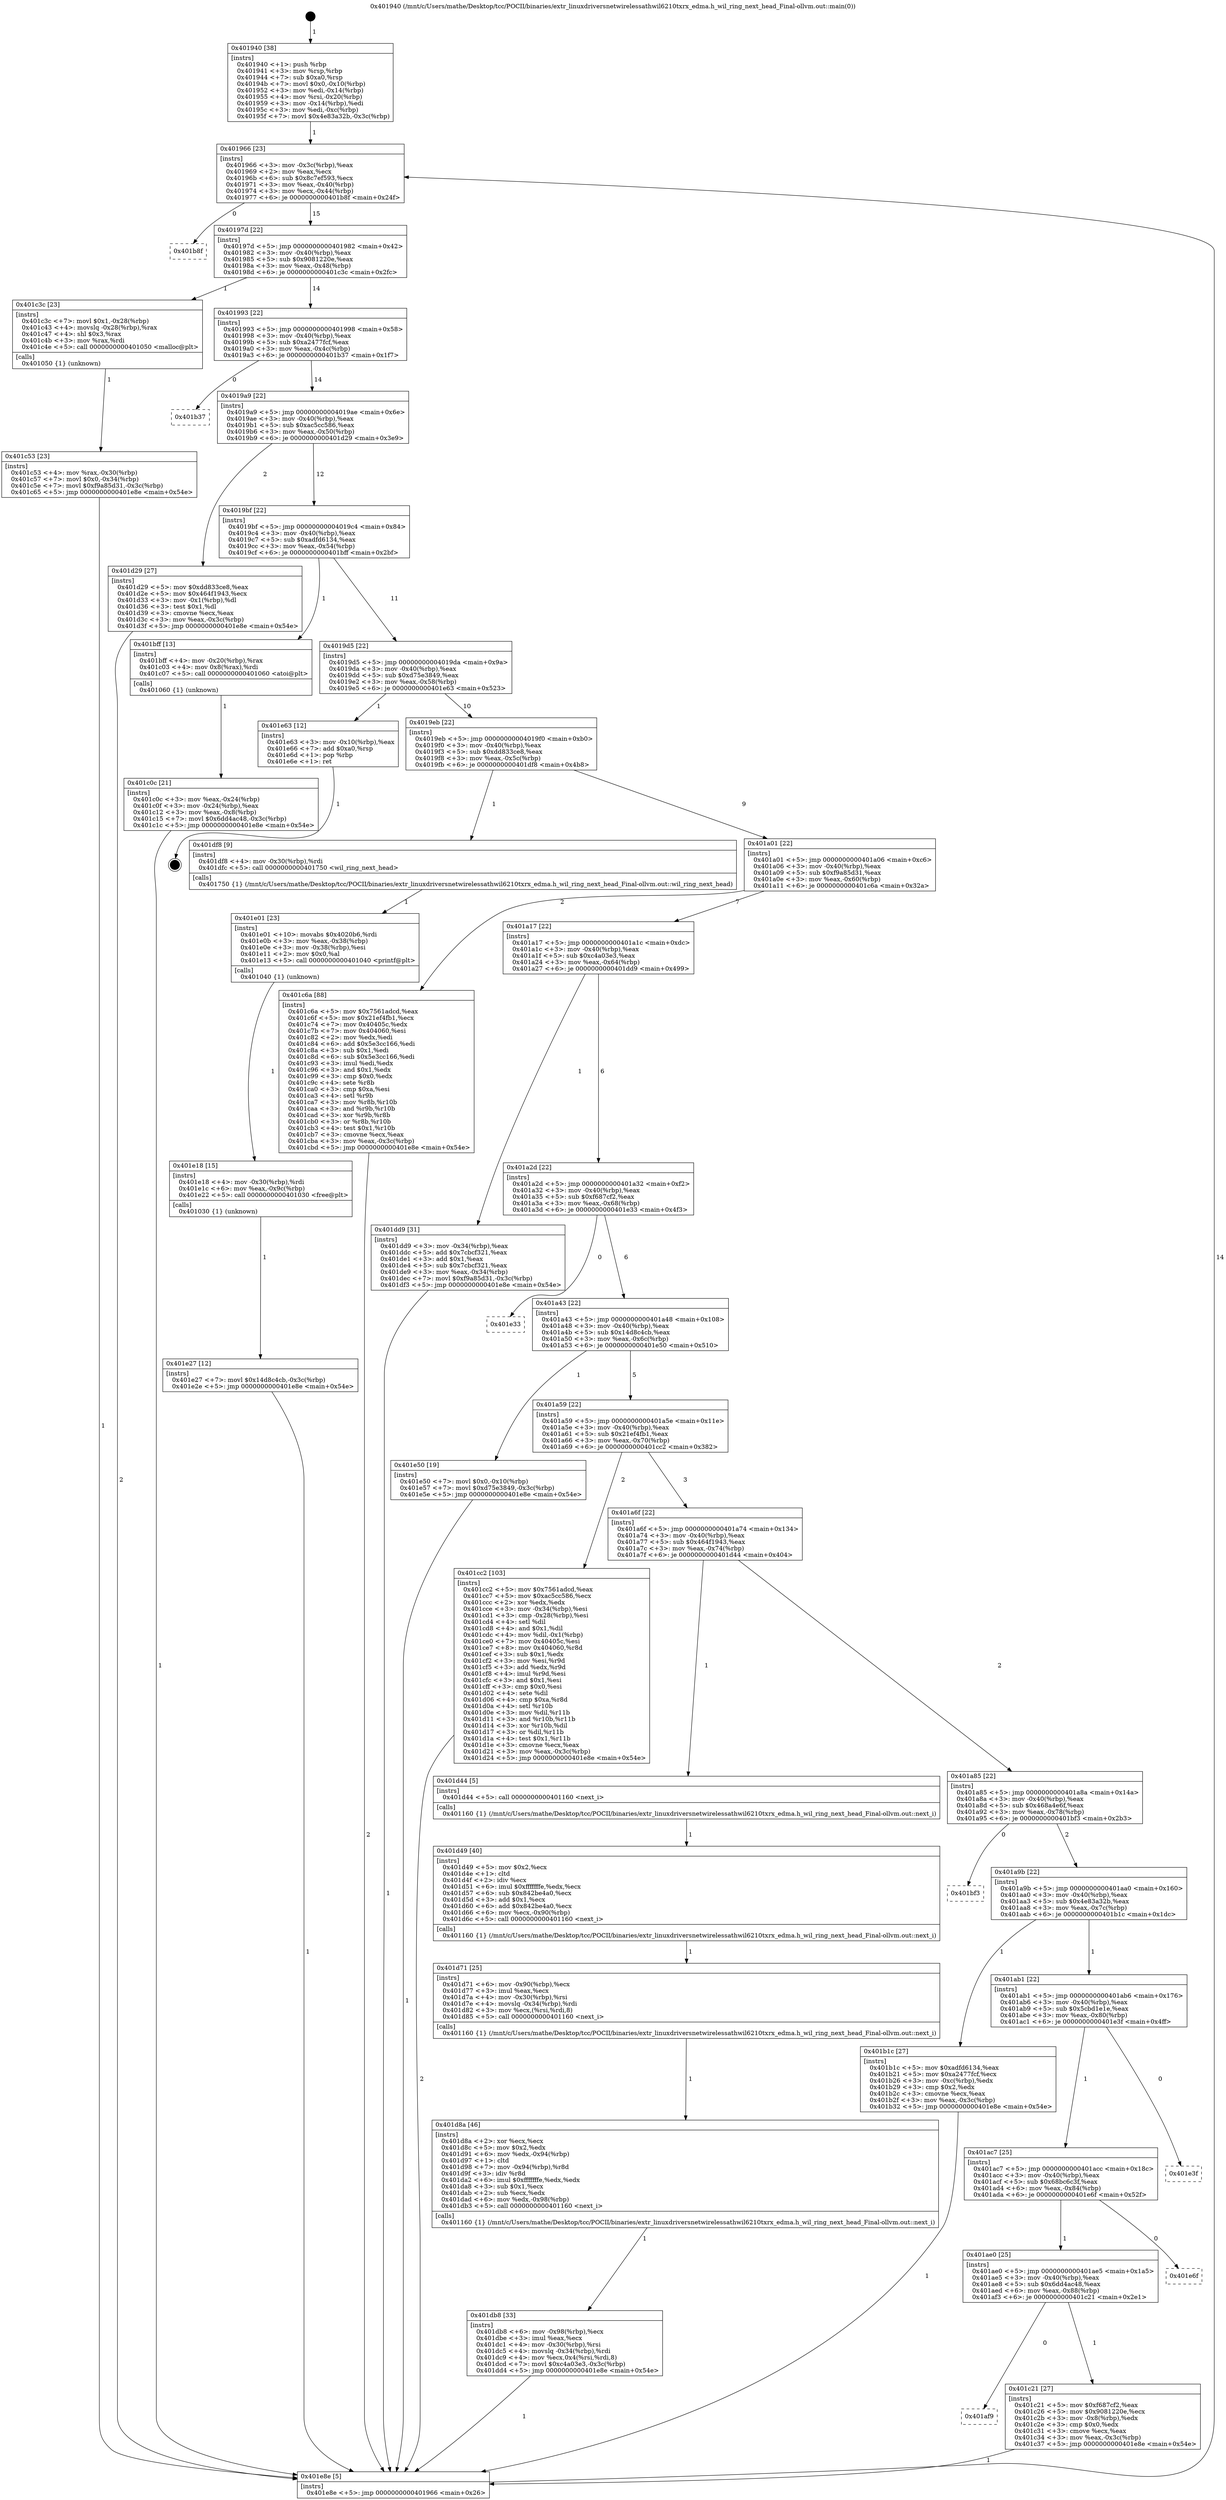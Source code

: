 digraph "0x401940" {
  label = "0x401940 (/mnt/c/Users/mathe/Desktop/tcc/POCII/binaries/extr_linuxdriversnetwirelessathwil6210txrx_edma.h_wil_ring_next_head_Final-ollvm.out::main(0))"
  labelloc = "t"
  node[shape=record]

  Entry [label="",width=0.3,height=0.3,shape=circle,fillcolor=black,style=filled]
  "0x401966" [label="{
     0x401966 [23]\l
     | [instrs]\l
     &nbsp;&nbsp;0x401966 \<+3\>: mov -0x3c(%rbp),%eax\l
     &nbsp;&nbsp;0x401969 \<+2\>: mov %eax,%ecx\l
     &nbsp;&nbsp;0x40196b \<+6\>: sub $0x8c7ef593,%ecx\l
     &nbsp;&nbsp;0x401971 \<+3\>: mov %eax,-0x40(%rbp)\l
     &nbsp;&nbsp;0x401974 \<+3\>: mov %ecx,-0x44(%rbp)\l
     &nbsp;&nbsp;0x401977 \<+6\>: je 0000000000401b8f \<main+0x24f\>\l
  }"]
  "0x401b8f" [label="{
     0x401b8f\l
  }", style=dashed]
  "0x40197d" [label="{
     0x40197d [22]\l
     | [instrs]\l
     &nbsp;&nbsp;0x40197d \<+5\>: jmp 0000000000401982 \<main+0x42\>\l
     &nbsp;&nbsp;0x401982 \<+3\>: mov -0x40(%rbp),%eax\l
     &nbsp;&nbsp;0x401985 \<+5\>: sub $0x9081220e,%eax\l
     &nbsp;&nbsp;0x40198a \<+3\>: mov %eax,-0x48(%rbp)\l
     &nbsp;&nbsp;0x40198d \<+6\>: je 0000000000401c3c \<main+0x2fc\>\l
  }"]
  Exit [label="",width=0.3,height=0.3,shape=circle,fillcolor=black,style=filled,peripheries=2]
  "0x401c3c" [label="{
     0x401c3c [23]\l
     | [instrs]\l
     &nbsp;&nbsp;0x401c3c \<+7\>: movl $0x1,-0x28(%rbp)\l
     &nbsp;&nbsp;0x401c43 \<+4\>: movslq -0x28(%rbp),%rax\l
     &nbsp;&nbsp;0x401c47 \<+4\>: shl $0x3,%rax\l
     &nbsp;&nbsp;0x401c4b \<+3\>: mov %rax,%rdi\l
     &nbsp;&nbsp;0x401c4e \<+5\>: call 0000000000401050 \<malloc@plt\>\l
     | [calls]\l
     &nbsp;&nbsp;0x401050 \{1\} (unknown)\l
  }"]
  "0x401993" [label="{
     0x401993 [22]\l
     | [instrs]\l
     &nbsp;&nbsp;0x401993 \<+5\>: jmp 0000000000401998 \<main+0x58\>\l
     &nbsp;&nbsp;0x401998 \<+3\>: mov -0x40(%rbp),%eax\l
     &nbsp;&nbsp;0x40199b \<+5\>: sub $0xa2477fcf,%eax\l
     &nbsp;&nbsp;0x4019a0 \<+3\>: mov %eax,-0x4c(%rbp)\l
     &nbsp;&nbsp;0x4019a3 \<+6\>: je 0000000000401b37 \<main+0x1f7\>\l
  }"]
  "0x401e27" [label="{
     0x401e27 [12]\l
     | [instrs]\l
     &nbsp;&nbsp;0x401e27 \<+7\>: movl $0x14d8c4cb,-0x3c(%rbp)\l
     &nbsp;&nbsp;0x401e2e \<+5\>: jmp 0000000000401e8e \<main+0x54e\>\l
  }"]
  "0x401b37" [label="{
     0x401b37\l
  }", style=dashed]
  "0x4019a9" [label="{
     0x4019a9 [22]\l
     | [instrs]\l
     &nbsp;&nbsp;0x4019a9 \<+5\>: jmp 00000000004019ae \<main+0x6e\>\l
     &nbsp;&nbsp;0x4019ae \<+3\>: mov -0x40(%rbp),%eax\l
     &nbsp;&nbsp;0x4019b1 \<+5\>: sub $0xac5cc586,%eax\l
     &nbsp;&nbsp;0x4019b6 \<+3\>: mov %eax,-0x50(%rbp)\l
     &nbsp;&nbsp;0x4019b9 \<+6\>: je 0000000000401d29 \<main+0x3e9\>\l
  }"]
  "0x401e18" [label="{
     0x401e18 [15]\l
     | [instrs]\l
     &nbsp;&nbsp;0x401e18 \<+4\>: mov -0x30(%rbp),%rdi\l
     &nbsp;&nbsp;0x401e1c \<+6\>: mov %eax,-0x9c(%rbp)\l
     &nbsp;&nbsp;0x401e22 \<+5\>: call 0000000000401030 \<free@plt\>\l
     | [calls]\l
     &nbsp;&nbsp;0x401030 \{1\} (unknown)\l
  }"]
  "0x401d29" [label="{
     0x401d29 [27]\l
     | [instrs]\l
     &nbsp;&nbsp;0x401d29 \<+5\>: mov $0xdd833ce8,%eax\l
     &nbsp;&nbsp;0x401d2e \<+5\>: mov $0x464f1943,%ecx\l
     &nbsp;&nbsp;0x401d33 \<+3\>: mov -0x1(%rbp),%dl\l
     &nbsp;&nbsp;0x401d36 \<+3\>: test $0x1,%dl\l
     &nbsp;&nbsp;0x401d39 \<+3\>: cmovne %ecx,%eax\l
     &nbsp;&nbsp;0x401d3c \<+3\>: mov %eax,-0x3c(%rbp)\l
     &nbsp;&nbsp;0x401d3f \<+5\>: jmp 0000000000401e8e \<main+0x54e\>\l
  }"]
  "0x4019bf" [label="{
     0x4019bf [22]\l
     | [instrs]\l
     &nbsp;&nbsp;0x4019bf \<+5\>: jmp 00000000004019c4 \<main+0x84\>\l
     &nbsp;&nbsp;0x4019c4 \<+3\>: mov -0x40(%rbp),%eax\l
     &nbsp;&nbsp;0x4019c7 \<+5\>: sub $0xadfd6134,%eax\l
     &nbsp;&nbsp;0x4019cc \<+3\>: mov %eax,-0x54(%rbp)\l
     &nbsp;&nbsp;0x4019cf \<+6\>: je 0000000000401bff \<main+0x2bf\>\l
  }"]
  "0x401e01" [label="{
     0x401e01 [23]\l
     | [instrs]\l
     &nbsp;&nbsp;0x401e01 \<+10\>: movabs $0x4020b6,%rdi\l
     &nbsp;&nbsp;0x401e0b \<+3\>: mov %eax,-0x38(%rbp)\l
     &nbsp;&nbsp;0x401e0e \<+3\>: mov -0x38(%rbp),%esi\l
     &nbsp;&nbsp;0x401e11 \<+2\>: mov $0x0,%al\l
     &nbsp;&nbsp;0x401e13 \<+5\>: call 0000000000401040 \<printf@plt\>\l
     | [calls]\l
     &nbsp;&nbsp;0x401040 \{1\} (unknown)\l
  }"]
  "0x401bff" [label="{
     0x401bff [13]\l
     | [instrs]\l
     &nbsp;&nbsp;0x401bff \<+4\>: mov -0x20(%rbp),%rax\l
     &nbsp;&nbsp;0x401c03 \<+4\>: mov 0x8(%rax),%rdi\l
     &nbsp;&nbsp;0x401c07 \<+5\>: call 0000000000401060 \<atoi@plt\>\l
     | [calls]\l
     &nbsp;&nbsp;0x401060 \{1\} (unknown)\l
  }"]
  "0x4019d5" [label="{
     0x4019d5 [22]\l
     | [instrs]\l
     &nbsp;&nbsp;0x4019d5 \<+5\>: jmp 00000000004019da \<main+0x9a\>\l
     &nbsp;&nbsp;0x4019da \<+3\>: mov -0x40(%rbp),%eax\l
     &nbsp;&nbsp;0x4019dd \<+5\>: sub $0xd75e3849,%eax\l
     &nbsp;&nbsp;0x4019e2 \<+3\>: mov %eax,-0x58(%rbp)\l
     &nbsp;&nbsp;0x4019e5 \<+6\>: je 0000000000401e63 \<main+0x523\>\l
  }"]
  "0x401db8" [label="{
     0x401db8 [33]\l
     | [instrs]\l
     &nbsp;&nbsp;0x401db8 \<+6\>: mov -0x98(%rbp),%ecx\l
     &nbsp;&nbsp;0x401dbe \<+3\>: imul %eax,%ecx\l
     &nbsp;&nbsp;0x401dc1 \<+4\>: mov -0x30(%rbp),%rsi\l
     &nbsp;&nbsp;0x401dc5 \<+4\>: movslq -0x34(%rbp),%rdi\l
     &nbsp;&nbsp;0x401dc9 \<+4\>: mov %ecx,0x4(%rsi,%rdi,8)\l
     &nbsp;&nbsp;0x401dcd \<+7\>: movl $0xc4a03e3,-0x3c(%rbp)\l
     &nbsp;&nbsp;0x401dd4 \<+5\>: jmp 0000000000401e8e \<main+0x54e\>\l
  }"]
  "0x401e63" [label="{
     0x401e63 [12]\l
     | [instrs]\l
     &nbsp;&nbsp;0x401e63 \<+3\>: mov -0x10(%rbp),%eax\l
     &nbsp;&nbsp;0x401e66 \<+7\>: add $0xa0,%rsp\l
     &nbsp;&nbsp;0x401e6d \<+1\>: pop %rbp\l
     &nbsp;&nbsp;0x401e6e \<+1\>: ret\l
  }"]
  "0x4019eb" [label="{
     0x4019eb [22]\l
     | [instrs]\l
     &nbsp;&nbsp;0x4019eb \<+5\>: jmp 00000000004019f0 \<main+0xb0\>\l
     &nbsp;&nbsp;0x4019f0 \<+3\>: mov -0x40(%rbp),%eax\l
     &nbsp;&nbsp;0x4019f3 \<+5\>: sub $0xdd833ce8,%eax\l
     &nbsp;&nbsp;0x4019f8 \<+3\>: mov %eax,-0x5c(%rbp)\l
     &nbsp;&nbsp;0x4019fb \<+6\>: je 0000000000401df8 \<main+0x4b8\>\l
  }"]
  "0x401d8a" [label="{
     0x401d8a [46]\l
     | [instrs]\l
     &nbsp;&nbsp;0x401d8a \<+2\>: xor %ecx,%ecx\l
     &nbsp;&nbsp;0x401d8c \<+5\>: mov $0x2,%edx\l
     &nbsp;&nbsp;0x401d91 \<+6\>: mov %edx,-0x94(%rbp)\l
     &nbsp;&nbsp;0x401d97 \<+1\>: cltd\l
     &nbsp;&nbsp;0x401d98 \<+7\>: mov -0x94(%rbp),%r8d\l
     &nbsp;&nbsp;0x401d9f \<+3\>: idiv %r8d\l
     &nbsp;&nbsp;0x401da2 \<+6\>: imul $0xfffffffe,%edx,%edx\l
     &nbsp;&nbsp;0x401da8 \<+3\>: sub $0x1,%ecx\l
     &nbsp;&nbsp;0x401dab \<+2\>: sub %ecx,%edx\l
     &nbsp;&nbsp;0x401dad \<+6\>: mov %edx,-0x98(%rbp)\l
     &nbsp;&nbsp;0x401db3 \<+5\>: call 0000000000401160 \<next_i\>\l
     | [calls]\l
     &nbsp;&nbsp;0x401160 \{1\} (/mnt/c/Users/mathe/Desktop/tcc/POCII/binaries/extr_linuxdriversnetwirelessathwil6210txrx_edma.h_wil_ring_next_head_Final-ollvm.out::next_i)\l
  }"]
  "0x401df8" [label="{
     0x401df8 [9]\l
     | [instrs]\l
     &nbsp;&nbsp;0x401df8 \<+4\>: mov -0x30(%rbp),%rdi\l
     &nbsp;&nbsp;0x401dfc \<+5\>: call 0000000000401750 \<wil_ring_next_head\>\l
     | [calls]\l
     &nbsp;&nbsp;0x401750 \{1\} (/mnt/c/Users/mathe/Desktop/tcc/POCII/binaries/extr_linuxdriversnetwirelessathwil6210txrx_edma.h_wil_ring_next_head_Final-ollvm.out::wil_ring_next_head)\l
  }"]
  "0x401a01" [label="{
     0x401a01 [22]\l
     | [instrs]\l
     &nbsp;&nbsp;0x401a01 \<+5\>: jmp 0000000000401a06 \<main+0xc6\>\l
     &nbsp;&nbsp;0x401a06 \<+3\>: mov -0x40(%rbp),%eax\l
     &nbsp;&nbsp;0x401a09 \<+5\>: sub $0xf9a85d31,%eax\l
     &nbsp;&nbsp;0x401a0e \<+3\>: mov %eax,-0x60(%rbp)\l
     &nbsp;&nbsp;0x401a11 \<+6\>: je 0000000000401c6a \<main+0x32a\>\l
  }"]
  "0x401d71" [label="{
     0x401d71 [25]\l
     | [instrs]\l
     &nbsp;&nbsp;0x401d71 \<+6\>: mov -0x90(%rbp),%ecx\l
     &nbsp;&nbsp;0x401d77 \<+3\>: imul %eax,%ecx\l
     &nbsp;&nbsp;0x401d7a \<+4\>: mov -0x30(%rbp),%rsi\l
     &nbsp;&nbsp;0x401d7e \<+4\>: movslq -0x34(%rbp),%rdi\l
     &nbsp;&nbsp;0x401d82 \<+3\>: mov %ecx,(%rsi,%rdi,8)\l
     &nbsp;&nbsp;0x401d85 \<+5\>: call 0000000000401160 \<next_i\>\l
     | [calls]\l
     &nbsp;&nbsp;0x401160 \{1\} (/mnt/c/Users/mathe/Desktop/tcc/POCII/binaries/extr_linuxdriversnetwirelessathwil6210txrx_edma.h_wil_ring_next_head_Final-ollvm.out::next_i)\l
  }"]
  "0x401c6a" [label="{
     0x401c6a [88]\l
     | [instrs]\l
     &nbsp;&nbsp;0x401c6a \<+5\>: mov $0x7561adcd,%eax\l
     &nbsp;&nbsp;0x401c6f \<+5\>: mov $0x21ef4fb1,%ecx\l
     &nbsp;&nbsp;0x401c74 \<+7\>: mov 0x40405c,%edx\l
     &nbsp;&nbsp;0x401c7b \<+7\>: mov 0x404060,%esi\l
     &nbsp;&nbsp;0x401c82 \<+2\>: mov %edx,%edi\l
     &nbsp;&nbsp;0x401c84 \<+6\>: add $0x5e3cc166,%edi\l
     &nbsp;&nbsp;0x401c8a \<+3\>: sub $0x1,%edi\l
     &nbsp;&nbsp;0x401c8d \<+6\>: sub $0x5e3cc166,%edi\l
     &nbsp;&nbsp;0x401c93 \<+3\>: imul %edi,%edx\l
     &nbsp;&nbsp;0x401c96 \<+3\>: and $0x1,%edx\l
     &nbsp;&nbsp;0x401c99 \<+3\>: cmp $0x0,%edx\l
     &nbsp;&nbsp;0x401c9c \<+4\>: sete %r8b\l
     &nbsp;&nbsp;0x401ca0 \<+3\>: cmp $0xa,%esi\l
     &nbsp;&nbsp;0x401ca3 \<+4\>: setl %r9b\l
     &nbsp;&nbsp;0x401ca7 \<+3\>: mov %r8b,%r10b\l
     &nbsp;&nbsp;0x401caa \<+3\>: and %r9b,%r10b\l
     &nbsp;&nbsp;0x401cad \<+3\>: xor %r9b,%r8b\l
     &nbsp;&nbsp;0x401cb0 \<+3\>: or %r8b,%r10b\l
     &nbsp;&nbsp;0x401cb3 \<+4\>: test $0x1,%r10b\l
     &nbsp;&nbsp;0x401cb7 \<+3\>: cmovne %ecx,%eax\l
     &nbsp;&nbsp;0x401cba \<+3\>: mov %eax,-0x3c(%rbp)\l
     &nbsp;&nbsp;0x401cbd \<+5\>: jmp 0000000000401e8e \<main+0x54e\>\l
  }"]
  "0x401a17" [label="{
     0x401a17 [22]\l
     | [instrs]\l
     &nbsp;&nbsp;0x401a17 \<+5\>: jmp 0000000000401a1c \<main+0xdc\>\l
     &nbsp;&nbsp;0x401a1c \<+3\>: mov -0x40(%rbp),%eax\l
     &nbsp;&nbsp;0x401a1f \<+5\>: sub $0xc4a03e3,%eax\l
     &nbsp;&nbsp;0x401a24 \<+3\>: mov %eax,-0x64(%rbp)\l
     &nbsp;&nbsp;0x401a27 \<+6\>: je 0000000000401dd9 \<main+0x499\>\l
  }"]
  "0x401d49" [label="{
     0x401d49 [40]\l
     | [instrs]\l
     &nbsp;&nbsp;0x401d49 \<+5\>: mov $0x2,%ecx\l
     &nbsp;&nbsp;0x401d4e \<+1\>: cltd\l
     &nbsp;&nbsp;0x401d4f \<+2\>: idiv %ecx\l
     &nbsp;&nbsp;0x401d51 \<+6\>: imul $0xfffffffe,%edx,%ecx\l
     &nbsp;&nbsp;0x401d57 \<+6\>: sub $0x842be4a0,%ecx\l
     &nbsp;&nbsp;0x401d5d \<+3\>: add $0x1,%ecx\l
     &nbsp;&nbsp;0x401d60 \<+6\>: add $0x842be4a0,%ecx\l
     &nbsp;&nbsp;0x401d66 \<+6\>: mov %ecx,-0x90(%rbp)\l
     &nbsp;&nbsp;0x401d6c \<+5\>: call 0000000000401160 \<next_i\>\l
     | [calls]\l
     &nbsp;&nbsp;0x401160 \{1\} (/mnt/c/Users/mathe/Desktop/tcc/POCII/binaries/extr_linuxdriversnetwirelessathwil6210txrx_edma.h_wil_ring_next_head_Final-ollvm.out::next_i)\l
  }"]
  "0x401dd9" [label="{
     0x401dd9 [31]\l
     | [instrs]\l
     &nbsp;&nbsp;0x401dd9 \<+3\>: mov -0x34(%rbp),%eax\l
     &nbsp;&nbsp;0x401ddc \<+5\>: add $0x7cbcf321,%eax\l
     &nbsp;&nbsp;0x401de1 \<+3\>: add $0x1,%eax\l
     &nbsp;&nbsp;0x401de4 \<+5\>: sub $0x7cbcf321,%eax\l
     &nbsp;&nbsp;0x401de9 \<+3\>: mov %eax,-0x34(%rbp)\l
     &nbsp;&nbsp;0x401dec \<+7\>: movl $0xf9a85d31,-0x3c(%rbp)\l
     &nbsp;&nbsp;0x401df3 \<+5\>: jmp 0000000000401e8e \<main+0x54e\>\l
  }"]
  "0x401a2d" [label="{
     0x401a2d [22]\l
     | [instrs]\l
     &nbsp;&nbsp;0x401a2d \<+5\>: jmp 0000000000401a32 \<main+0xf2\>\l
     &nbsp;&nbsp;0x401a32 \<+3\>: mov -0x40(%rbp),%eax\l
     &nbsp;&nbsp;0x401a35 \<+5\>: sub $0xf687cf2,%eax\l
     &nbsp;&nbsp;0x401a3a \<+3\>: mov %eax,-0x68(%rbp)\l
     &nbsp;&nbsp;0x401a3d \<+6\>: je 0000000000401e33 \<main+0x4f3\>\l
  }"]
  "0x401c53" [label="{
     0x401c53 [23]\l
     | [instrs]\l
     &nbsp;&nbsp;0x401c53 \<+4\>: mov %rax,-0x30(%rbp)\l
     &nbsp;&nbsp;0x401c57 \<+7\>: movl $0x0,-0x34(%rbp)\l
     &nbsp;&nbsp;0x401c5e \<+7\>: movl $0xf9a85d31,-0x3c(%rbp)\l
     &nbsp;&nbsp;0x401c65 \<+5\>: jmp 0000000000401e8e \<main+0x54e\>\l
  }"]
  "0x401e33" [label="{
     0x401e33\l
  }", style=dashed]
  "0x401a43" [label="{
     0x401a43 [22]\l
     | [instrs]\l
     &nbsp;&nbsp;0x401a43 \<+5\>: jmp 0000000000401a48 \<main+0x108\>\l
     &nbsp;&nbsp;0x401a48 \<+3\>: mov -0x40(%rbp),%eax\l
     &nbsp;&nbsp;0x401a4b \<+5\>: sub $0x14d8c4cb,%eax\l
     &nbsp;&nbsp;0x401a50 \<+3\>: mov %eax,-0x6c(%rbp)\l
     &nbsp;&nbsp;0x401a53 \<+6\>: je 0000000000401e50 \<main+0x510\>\l
  }"]
  "0x401af9" [label="{
     0x401af9\l
  }", style=dashed]
  "0x401e50" [label="{
     0x401e50 [19]\l
     | [instrs]\l
     &nbsp;&nbsp;0x401e50 \<+7\>: movl $0x0,-0x10(%rbp)\l
     &nbsp;&nbsp;0x401e57 \<+7\>: movl $0xd75e3849,-0x3c(%rbp)\l
     &nbsp;&nbsp;0x401e5e \<+5\>: jmp 0000000000401e8e \<main+0x54e\>\l
  }"]
  "0x401a59" [label="{
     0x401a59 [22]\l
     | [instrs]\l
     &nbsp;&nbsp;0x401a59 \<+5\>: jmp 0000000000401a5e \<main+0x11e\>\l
     &nbsp;&nbsp;0x401a5e \<+3\>: mov -0x40(%rbp),%eax\l
     &nbsp;&nbsp;0x401a61 \<+5\>: sub $0x21ef4fb1,%eax\l
     &nbsp;&nbsp;0x401a66 \<+3\>: mov %eax,-0x70(%rbp)\l
     &nbsp;&nbsp;0x401a69 \<+6\>: je 0000000000401cc2 \<main+0x382\>\l
  }"]
  "0x401c21" [label="{
     0x401c21 [27]\l
     | [instrs]\l
     &nbsp;&nbsp;0x401c21 \<+5\>: mov $0xf687cf2,%eax\l
     &nbsp;&nbsp;0x401c26 \<+5\>: mov $0x9081220e,%ecx\l
     &nbsp;&nbsp;0x401c2b \<+3\>: mov -0x8(%rbp),%edx\l
     &nbsp;&nbsp;0x401c2e \<+3\>: cmp $0x0,%edx\l
     &nbsp;&nbsp;0x401c31 \<+3\>: cmove %ecx,%eax\l
     &nbsp;&nbsp;0x401c34 \<+3\>: mov %eax,-0x3c(%rbp)\l
     &nbsp;&nbsp;0x401c37 \<+5\>: jmp 0000000000401e8e \<main+0x54e\>\l
  }"]
  "0x401cc2" [label="{
     0x401cc2 [103]\l
     | [instrs]\l
     &nbsp;&nbsp;0x401cc2 \<+5\>: mov $0x7561adcd,%eax\l
     &nbsp;&nbsp;0x401cc7 \<+5\>: mov $0xac5cc586,%ecx\l
     &nbsp;&nbsp;0x401ccc \<+2\>: xor %edx,%edx\l
     &nbsp;&nbsp;0x401cce \<+3\>: mov -0x34(%rbp),%esi\l
     &nbsp;&nbsp;0x401cd1 \<+3\>: cmp -0x28(%rbp),%esi\l
     &nbsp;&nbsp;0x401cd4 \<+4\>: setl %dil\l
     &nbsp;&nbsp;0x401cd8 \<+4\>: and $0x1,%dil\l
     &nbsp;&nbsp;0x401cdc \<+4\>: mov %dil,-0x1(%rbp)\l
     &nbsp;&nbsp;0x401ce0 \<+7\>: mov 0x40405c,%esi\l
     &nbsp;&nbsp;0x401ce7 \<+8\>: mov 0x404060,%r8d\l
     &nbsp;&nbsp;0x401cef \<+3\>: sub $0x1,%edx\l
     &nbsp;&nbsp;0x401cf2 \<+3\>: mov %esi,%r9d\l
     &nbsp;&nbsp;0x401cf5 \<+3\>: add %edx,%r9d\l
     &nbsp;&nbsp;0x401cf8 \<+4\>: imul %r9d,%esi\l
     &nbsp;&nbsp;0x401cfc \<+3\>: and $0x1,%esi\l
     &nbsp;&nbsp;0x401cff \<+3\>: cmp $0x0,%esi\l
     &nbsp;&nbsp;0x401d02 \<+4\>: sete %dil\l
     &nbsp;&nbsp;0x401d06 \<+4\>: cmp $0xa,%r8d\l
     &nbsp;&nbsp;0x401d0a \<+4\>: setl %r10b\l
     &nbsp;&nbsp;0x401d0e \<+3\>: mov %dil,%r11b\l
     &nbsp;&nbsp;0x401d11 \<+3\>: and %r10b,%r11b\l
     &nbsp;&nbsp;0x401d14 \<+3\>: xor %r10b,%dil\l
     &nbsp;&nbsp;0x401d17 \<+3\>: or %dil,%r11b\l
     &nbsp;&nbsp;0x401d1a \<+4\>: test $0x1,%r11b\l
     &nbsp;&nbsp;0x401d1e \<+3\>: cmovne %ecx,%eax\l
     &nbsp;&nbsp;0x401d21 \<+3\>: mov %eax,-0x3c(%rbp)\l
     &nbsp;&nbsp;0x401d24 \<+5\>: jmp 0000000000401e8e \<main+0x54e\>\l
  }"]
  "0x401a6f" [label="{
     0x401a6f [22]\l
     | [instrs]\l
     &nbsp;&nbsp;0x401a6f \<+5\>: jmp 0000000000401a74 \<main+0x134\>\l
     &nbsp;&nbsp;0x401a74 \<+3\>: mov -0x40(%rbp),%eax\l
     &nbsp;&nbsp;0x401a77 \<+5\>: sub $0x464f1943,%eax\l
     &nbsp;&nbsp;0x401a7c \<+3\>: mov %eax,-0x74(%rbp)\l
     &nbsp;&nbsp;0x401a7f \<+6\>: je 0000000000401d44 \<main+0x404\>\l
  }"]
  "0x401ae0" [label="{
     0x401ae0 [25]\l
     | [instrs]\l
     &nbsp;&nbsp;0x401ae0 \<+5\>: jmp 0000000000401ae5 \<main+0x1a5\>\l
     &nbsp;&nbsp;0x401ae5 \<+3\>: mov -0x40(%rbp),%eax\l
     &nbsp;&nbsp;0x401ae8 \<+5\>: sub $0x6dd4ac48,%eax\l
     &nbsp;&nbsp;0x401aed \<+6\>: mov %eax,-0x88(%rbp)\l
     &nbsp;&nbsp;0x401af3 \<+6\>: je 0000000000401c21 \<main+0x2e1\>\l
  }"]
  "0x401d44" [label="{
     0x401d44 [5]\l
     | [instrs]\l
     &nbsp;&nbsp;0x401d44 \<+5\>: call 0000000000401160 \<next_i\>\l
     | [calls]\l
     &nbsp;&nbsp;0x401160 \{1\} (/mnt/c/Users/mathe/Desktop/tcc/POCII/binaries/extr_linuxdriversnetwirelessathwil6210txrx_edma.h_wil_ring_next_head_Final-ollvm.out::next_i)\l
  }"]
  "0x401a85" [label="{
     0x401a85 [22]\l
     | [instrs]\l
     &nbsp;&nbsp;0x401a85 \<+5\>: jmp 0000000000401a8a \<main+0x14a\>\l
     &nbsp;&nbsp;0x401a8a \<+3\>: mov -0x40(%rbp),%eax\l
     &nbsp;&nbsp;0x401a8d \<+5\>: sub $0x468a4e6f,%eax\l
     &nbsp;&nbsp;0x401a92 \<+3\>: mov %eax,-0x78(%rbp)\l
     &nbsp;&nbsp;0x401a95 \<+6\>: je 0000000000401bf3 \<main+0x2b3\>\l
  }"]
  "0x401e6f" [label="{
     0x401e6f\l
  }", style=dashed]
  "0x401bf3" [label="{
     0x401bf3\l
  }", style=dashed]
  "0x401a9b" [label="{
     0x401a9b [22]\l
     | [instrs]\l
     &nbsp;&nbsp;0x401a9b \<+5\>: jmp 0000000000401aa0 \<main+0x160\>\l
     &nbsp;&nbsp;0x401aa0 \<+3\>: mov -0x40(%rbp),%eax\l
     &nbsp;&nbsp;0x401aa3 \<+5\>: sub $0x4e83a32b,%eax\l
     &nbsp;&nbsp;0x401aa8 \<+3\>: mov %eax,-0x7c(%rbp)\l
     &nbsp;&nbsp;0x401aab \<+6\>: je 0000000000401b1c \<main+0x1dc\>\l
  }"]
  "0x401ac7" [label="{
     0x401ac7 [25]\l
     | [instrs]\l
     &nbsp;&nbsp;0x401ac7 \<+5\>: jmp 0000000000401acc \<main+0x18c\>\l
     &nbsp;&nbsp;0x401acc \<+3\>: mov -0x40(%rbp),%eax\l
     &nbsp;&nbsp;0x401acf \<+5\>: sub $0x68bc6c3f,%eax\l
     &nbsp;&nbsp;0x401ad4 \<+6\>: mov %eax,-0x84(%rbp)\l
     &nbsp;&nbsp;0x401ada \<+6\>: je 0000000000401e6f \<main+0x52f\>\l
  }"]
  "0x401b1c" [label="{
     0x401b1c [27]\l
     | [instrs]\l
     &nbsp;&nbsp;0x401b1c \<+5\>: mov $0xadfd6134,%eax\l
     &nbsp;&nbsp;0x401b21 \<+5\>: mov $0xa2477fcf,%ecx\l
     &nbsp;&nbsp;0x401b26 \<+3\>: mov -0xc(%rbp),%edx\l
     &nbsp;&nbsp;0x401b29 \<+3\>: cmp $0x2,%edx\l
     &nbsp;&nbsp;0x401b2c \<+3\>: cmovne %ecx,%eax\l
     &nbsp;&nbsp;0x401b2f \<+3\>: mov %eax,-0x3c(%rbp)\l
     &nbsp;&nbsp;0x401b32 \<+5\>: jmp 0000000000401e8e \<main+0x54e\>\l
  }"]
  "0x401ab1" [label="{
     0x401ab1 [22]\l
     | [instrs]\l
     &nbsp;&nbsp;0x401ab1 \<+5\>: jmp 0000000000401ab6 \<main+0x176\>\l
     &nbsp;&nbsp;0x401ab6 \<+3\>: mov -0x40(%rbp),%eax\l
     &nbsp;&nbsp;0x401ab9 \<+5\>: sub $0x5cbd1e1e,%eax\l
     &nbsp;&nbsp;0x401abe \<+3\>: mov %eax,-0x80(%rbp)\l
     &nbsp;&nbsp;0x401ac1 \<+6\>: je 0000000000401e3f \<main+0x4ff\>\l
  }"]
  "0x401e8e" [label="{
     0x401e8e [5]\l
     | [instrs]\l
     &nbsp;&nbsp;0x401e8e \<+5\>: jmp 0000000000401966 \<main+0x26\>\l
  }"]
  "0x401940" [label="{
     0x401940 [38]\l
     | [instrs]\l
     &nbsp;&nbsp;0x401940 \<+1\>: push %rbp\l
     &nbsp;&nbsp;0x401941 \<+3\>: mov %rsp,%rbp\l
     &nbsp;&nbsp;0x401944 \<+7\>: sub $0xa0,%rsp\l
     &nbsp;&nbsp;0x40194b \<+7\>: movl $0x0,-0x10(%rbp)\l
     &nbsp;&nbsp;0x401952 \<+3\>: mov %edi,-0x14(%rbp)\l
     &nbsp;&nbsp;0x401955 \<+4\>: mov %rsi,-0x20(%rbp)\l
     &nbsp;&nbsp;0x401959 \<+3\>: mov -0x14(%rbp),%edi\l
     &nbsp;&nbsp;0x40195c \<+3\>: mov %edi,-0xc(%rbp)\l
     &nbsp;&nbsp;0x40195f \<+7\>: movl $0x4e83a32b,-0x3c(%rbp)\l
  }"]
  "0x401c0c" [label="{
     0x401c0c [21]\l
     | [instrs]\l
     &nbsp;&nbsp;0x401c0c \<+3\>: mov %eax,-0x24(%rbp)\l
     &nbsp;&nbsp;0x401c0f \<+3\>: mov -0x24(%rbp),%eax\l
     &nbsp;&nbsp;0x401c12 \<+3\>: mov %eax,-0x8(%rbp)\l
     &nbsp;&nbsp;0x401c15 \<+7\>: movl $0x6dd4ac48,-0x3c(%rbp)\l
     &nbsp;&nbsp;0x401c1c \<+5\>: jmp 0000000000401e8e \<main+0x54e\>\l
  }"]
  "0x401e3f" [label="{
     0x401e3f\l
  }", style=dashed]
  Entry -> "0x401940" [label=" 1"]
  "0x401966" -> "0x401b8f" [label=" 0"]
  "0x401966" -> "0x40197d" [label=" 15"]
  "0x401e63" -> Exit [label=" 1"]
  "0x40197d" -> "0x401c3c" [label=" 1"]
  "0x40197d" -> "0x401993" [label=" 14"]
  "0x401e50" -> "0x401e8e" [label=" 1"]
  "0x401993" -> "0x401b37" [label=" 0"]
  "0x401993" -> "0x4019a9" [label=" 14"]
  "0x401e27" -> "0x401e8e" [label=" 1"]
  "0x4019a9" -> "0x401d29" [label=" 2"]
  "0x4019a9" -> "0x4019bf" [label=" 12"]
  "0x401e18" -> "0x401e27" [label=" 1"]
  "0x4019bf" -> "0x401bff" [label=" 1"]
  "0x4019bf" -> "0x4019d5" [label=" 11"]
  "0x401e01" -> "0x401e18" [label=" 1"]
  "0x4019d5" -> "0x401e63" [label=" 1"]
  "0x4019d5" -> "0x4019eb" [label=" 10"]
  "0x401df8" -> "0x401e01" [label=" 1"]
  "0x4019eb" -> "0x401df8" [label=" 1"]
  "0x4019eb" -> "0x401a01" [label=" 9"]
  "0x401dd9" -> "0x401e8e" [label=" 1"]
  "0x401a01" -> "0x401c6a" [label=" 2"]
  "0x401a01" -> "0x401a17" [label=" 7"]
  "0x401db8" -> "0x401e8e" [label=" 1"]
  "0x401a17" -> "0x401dd9" [label=" 1"]
  "0x401a17" -> "0x401a2d" [label=" 6"]
  "0x401d8a" -> "0x401db8" [label=" 1"]
  "0x401a2d" -> "0x401e33" [label=" 0"]
  "0x401a2d" -> "0x401a43" [label=" 6"]
  "0x401d71" -> "0x401d8a" [label=" 1"]
  "0x401a43" -> "0x401e50" [label=" 1"]
  "0x401a43" -> "0x401a59" [label=" 5"]
  "0x401d49" -> "0x401d71" [label=" 1"]
  "0x401a59" -> "0x401cc2" [label=" 2"]
  "0x401a59" -> "0x401a6f" [label=" 3"]
  "0x401d44" -> "0x401d49" [label=" 1"]
  "0x401a6f" -> "0x401d44" [label=" 1"]
  "0x401a6f" -> "0x401a85" [label=" 2"]
  "0x401cc2" -> "0x401e8e" [label=" 2"]
  "0x401a85" -> "0x401bf3" [label=" 0"]
  "0x401a85" -> "0x401a9b" [label=" 2"]
  "0x401c6a" -> "0x401e8e" [label=" 2"]
  "0x401a9b" -> "0x401b1c" [label=" 1"]
  "0x401a9b" -> "0x401ab1" [label=" 1"]
  "0x401b1c" -> "0x401e8e" [label=" 1"]
  "0x401940" -> "0x401966" [label=" 1"]
  "0x401e8e" -> "0x401966" [label=" 14"]
  "0x401bff" -> "0x401c0c" [label=" 1"]
  "0x401c0c" -> "0x401e8e" [label=" 1"]
  "0x401c3c" -> "0x401c53" [label=" 1"]
  "0x401ab1" -> "0x401e3f" [label=" 0"]
  "0x401ab1" -> "0x401ac7" [label=" 1"]
  "0x401c53" -> "0x401e8e" [label=" 1"]
  "0x401ac7" -> "0x401e6f" [label=" 0"]
  "0x401ac7" -> "0x401ae0" [label=" 1"]
  "0x401d29" -> "0x401e8e" [label=" 2"]
  "0x401ae0" -> "0x401c21" [label=" 1"]
  "0x401ae0" -> "0x401af9" [label=" 0"]
  "0x401c21" -> "0x401e8e" [label=" 1"]
}
